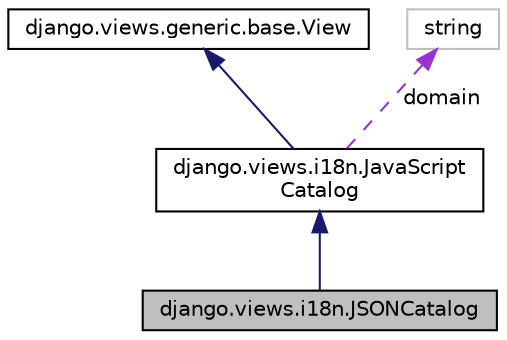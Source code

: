 digraph "django.views.i18n.JSONCatalog"
{
 // LATEX_PDF_SIZE
  edge [fontname="Helvetica",fontsize="10",labelfontname="Helvetica",labelfontsize="10"];
  node [fontname="Helvetica",fontsize="10",shape=record];
  Node1 [label="django.views.i18n.JSONCatalog",height=0.2,width=0.4,color="black", fillcolor="grey75", style="filled", fontcolor="black",tooltip=" "];
  Node2 -> Node1 [dir="back",color="midnightblue",fontsize="10",style="solid"];
  Node2 [label="django.views.i18n.JavaScript\lCatalog",height=0.2,width=0.4,color="black", fillcolor="white", style="filled",URL="$classdjango_1_1views_1_1i18n_1_1_java_script_catalog.html",tooltip=" "];
  Node3 -> Node2 [dir="back",color="midnightblue",fontsize="10",style="solid"];
  Node3 [label="django.views.generic.base.View",height=0.2,width=0.4,color="black", fillcolor="white", style="filled",URL="$classdjango_1_1views_1_1generic_1_1base_1_1_view.html",tooltip=" "];
  Node4 -> Node2 [dir="back",color="darkorchid3",fontsize="10",style="dashed",label=" domain" ];
  Node4 [label="string",height=0.2,width=0.4,color="grey75", fillcolor="white", style="filled",tooltip=" "];
}
